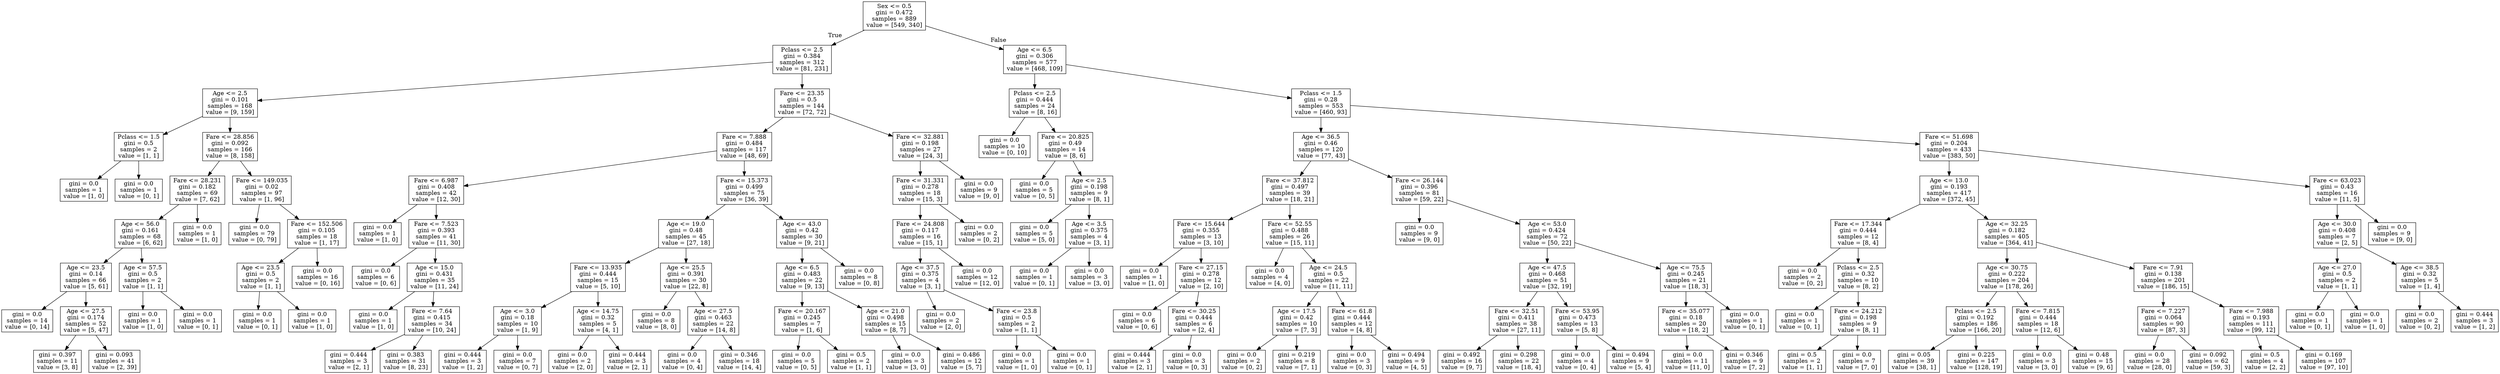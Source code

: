 digraph Tree {
node [shape=box] ;
0 [label="Sex <= 0.5\ngini = 0.472\nsamples = 889\nvalue = [549, 340]"] ;
1 [label="Pclass <= 2.5\ngini = 0.384\nsamples = 312\nvalue = [81, 231]"] ;
0 -> 1 [labeldistance=2.5, labelangle=45, headlabel="True"] ;
2 [label="Age <= 2.5\ngini = 0.101\nsamples = 168\nvalue = [9, 159]"] ;
1 -> 2 ;
3 [label="Pclass <= 1.5\ngini = 0.5\nsamples = 2\nvalue = [1, 1]"] ;
2 -> 3 ;
4 [label="gini = 0.0\nsamples = 1\nvalue = [1, 0]"] ;
3 -> 4 ;
5 [label="gini = 0.0\nsamples = 1\nvalue = [0, 1]"] ;
3 -> 5 ;
6 [label="Fare <= 28.856\ngini = 0.092\nsamples = 166\nvalue = [8, 158]"] ;
2 -> 6 ;
7 [label="Fare <= 28.231\ngini = 0.182\nsamples = 69\nvalue = [7, 62]"] ;
6 -> 7 ;
8 [label="Age <= 56.0\ngini = 0.161\nsamples = 68\nvalue = [6, 62]"] ;
7 -> 8 ;
9 [label="Age <= 23.5\ngini = 0.14\nsamples = 66\nvalue = [5, 61]"] ;
8 -> 9 ;
10 [label="gini = 0.0\nsamples = 14\nvalue = [0, 14]"] ;
9 -> 10 ;
11 [label="Age <= 27.5\ngini = 0.174\nsamples = 52\nvalue = [5, 47]"] ;
9 -> 11 ;
12 [label="gini = 0.397\nsamples = 11\nvalue = [3, 8]"] ;
11 -> 12 ;
13 [label="gini = 0.093\nsamples = 41\nvalue = [2, 39]"] ;
11 -> 13 ;
14 [label="Age <= 57.5\ngini = 0.5\nsamples = 2\nvalue = [1, 1]"] ;
8 -> 14 ;
15 [label="gini = 0.0\nsamples = 1\nvalue = [1, 0]"] ;
14 -> 15 ;
16 [label="gini = 0.0\nsamples = 1\nvalue = [0, 1]"] ;
14 -> 16 ;
17 [label="gini = 0.0\nsamples = 1\nvalue = [1, 0]"] ;
7 -> 17 ;
18 [label="Fare <= 149.035\ngini = 0.02\nsamples = 97\nvalue = [1, 96]"] ;
6 -> 18 ;
19 [label="gini = 0.0\nsamples = 79\nvalue = [0, 79]"] ;
18 -> 19 ;
20 [label="Fare <= 152.506\ngini = 0.105\nsamples = 18\nvalue = [1, 17]"] ;
18 -> 20 ;
21 [label="Age <= 23.5\ngini = 0.5\nsamples = 2\nvalue = [1, 1]"] ;
20 -> 21 ;
22 [label="gini = 0.0\nsamples = 1\nvalue = [0, 1]"] ;
21 -> 22 ;
23 [label="gini = 0.0\nsamples = 1\nvalue = [1, 0]"] ;
21 -> 23 ;
24 [label="gini = 0.0\nsamples = 16\nvalue = [0, 16]"] ;
20 -> 24 ;
25 [label="Fare <= 23.35\ngini = 0.5\nsamples = 144\nvalue = [72, 72]"] ;
1 -> 25 ;
26 [label="Fare <= 7.888\ngini = 0.484\nsamples = 117\nvalue = [48, 69]"] ;
25 -> 26 ;
27 [label="Fare <= 6.987\ngini = 0.408\nsamples = 42\nvalue = [12, 30]"] ;
26 -> 27 ;
28 [label="gini = 0.0\nsamples = 1\nvalue = [1, 0]"] ;
27 -> 28 ;
29 [label="Fare <= 7.523\ngini = 0.393\nsamples = 41\nvalue = [11, 30]"] ;
27 -> 29 ;
30 [label="gini = 0.0\nsamples = 6\nvalue = [0, 6]"] ;
29 -> 30 ;
31 [label="Age <= 15.0\ngini = 0.431\nsamples = 35\nvalue = [11, 24]"] ;
29 -> 31 ;
32 [label="gini = 0.0\nsamples = 1\nvalue = [1, 0]"] ;
31 -> 32 ;
33 [label="Fare <= 7.64\ngini = 0.415\nsamples = 34\nvalue = [10, 24]"] ;
31 -> 33 ;
34 [label="gini = 0.444\nsamples = 3\nvalue = [2, 1]"] ;
33 -> 34 ;
35 [label="gini = 0.383\nsamples = 31\nvalue = [8, 23]"] ;
33 -> 35 ;
36 [label="Fare <= 15.373\ngini = 0.499\nsamples = 75\nvalue = [36, 39]"] ;
26 -> 36 ;
37 [label="Age <= 19.0\ngini = 0.48\nsamples = 45\nvalue = [27, 18]"] ;
36 -> 37 ;
38 [label="Fare <= 13.935\ngini = 0.444\nsamples = 15\nvalue = [5, 10]"] ;
37 -> 38 ;
39 [label="Age <= 3.0\ngini = 0.18\nsamples = 10\nvalue = [1, 9]"] ;
38 -> 39 ;
40 [label="gini = 0.444\nsamples = 3\nvalue = [1, 2]"] ;
39 -> 40 ;
41 [label="gini = 0.0\nsamples = 7\nvalue = [0, 7]"] ;
39 -> 41 ;
42 [label="Age <= 14.75\ngini = 0.32\nsamples = 5\nvalue = [4, 1]"] ;
38 -> 42 ;
43 [label="gini = 0.0\nsamples = 2\nvalue = [2, 0]"] ;
42 -> 43 ;
44 [label="gini = 0.444\nsamples = 3\nvalue = [2, 1]"] ;
42 -> 44 ;
45 [label="Age <= 25.5\ngini = 0.391\nsamples = 30\nvalue = [22, 8]"] ;
37 -> 45 ;
46 [label="gini = 0.0\nsamples = 8\nvalue = [8, 0]"] ;
45 -> 46 ;
47 [label="Age <= 27.5\ngini = 0.463\nsamples = 22\nvalue = [14, 8]"] ;
45 -> 47 ;
48 [label="gini = 0.0\nsamples = 4\nvalue = [0, 4]"] ;
47 -> 48 ;
49 [label="gini = 0.346\nsamples = 18\nvalue = [14, 4]"] ;
47 -> 49 ;
50 [label="Age <= 43.0\ngini = 0.42\nsamples = 30\nvalue = [9, 21]"] ;
36 -> 50 ;
51 [label="Age <= 6.5\ngini = 0.483\nsamples = 22\nvalue = [9, 13]"] ;
50 -> 51 ;
52 [label="Fare <= 20.167\ngini = 0.245\nsamples = 7\nvalue = [1, 6]"] ;
51 -> 52 ;
53 [label="gini = 0.0\nsamples = 5\nvalue = [0, 5]"] ;
52 -> 53 ;
54 [label="gini = 0.5\nsamples = 2\nvalue = [1, 1]"] ;
52 -> 54 ;
55 [label="Age <= 21.0\ngini = 0.498\nsamples = 15\nvalue = [8, 7]"] ;
51 -> 55 ;
56 [label="gini = 0.0\nsamples = 3\nvalue = [3, 0]"] ;
55 -> 56 ;
57 [label="gini = 0.486\nsamples = 12\nvalue = [5, 7]"] ;
55 -> 57 ;
58 [label="gini = 0.0\nsamples = 8\nvalue = [0, 8]"] ;
50 -> 58 ;
59 [label="Fare <= 32.881\ngini = 0.198\nsamples = 27\nvalue = [24, 3]"] ;
25 -> 59 ;
60 [label="Fare <= 31.331\ngini = 0.278\nsamples = 18\nvalue = [15, 3]"] ;
59 -> 60 ;
61 [label="Fare <= 24.808\ngini = 0.117\nsamples = 16\nvalue = [15, 1]"] ;
60 -> 61 ;
62 [label="Age <= 37.5\ngini = 0.375\nsamples = 4\nvalue = [3, 1]"] ;
61 -> 62 ;
63 [label="gini = 0.0\nsamples = 2\nvalue = [2, 0]"] ;
62 -> 63 ;
64 [label="Fare <= 23.8\ngini = 0.5\nsamples = 2\nvalue = [1, 1]"] ;
62 -> 64 ;
65 [label="gini = 0.0\nsamples = 1\nvalue = [1, 0]"] ;
64 -> 65 ;
66 [label="gini = 0.0\nsamples = 1\nvalue = [0, 1]"] ;
64 -> 66 ;
67 [label="gini = 0.0\nsamples = 12\nvalue = [12, 0]"] ;
61 -> 67 ;
68 [label="gini = 0.0\nsamples = 2\nvalue = [0, 2]"] ;
60 -> 68 ;
69 [label="gini = 0.0\nsamples = 9\nvalue = [9, 0]"] ;
59 -> 69 ;
70 [label="Age <= 6.5\ngini = 0.306\nsamples = 577\nvalue = [468, 109]"] ;
0 -> 70 [labeldistance=2.5, labelangle=-45, headlabel="False"] ;
71 [label="Pclass <= 2.5\ngini = 0.444\nsamples = 24\nvalue = [8, 16]"] ;
70 -> 71 ;
72 [label="gini = 0.0\nsamples = 10\nvalue = [0, 10]"] ;
71 -> 72 ;
73 [label="Fare <= 20.825\ngini = 0.49\nsamples = 14\nvalue = [8, 6]"] ;
71 -> 73 ;
74 [label="gini = 0.0\nsamples = 5\nvalue = [0, 5]"] ;
73 -> 74 ;
75 [label="Age <= 2.5\ngini = 0.198\nsamples = 9\nvalue = [8, 1]"] ;
73 -> 75 ;
76 [label="gini = 0.0\nsamples = 5\nvalue = [5, 0]"] ;
75 -> 76 ;
77 [label="Age <= 3.5\ngini = 0.375\nsamples = 4\nvalue = [3, 1]"] ;
75 -> 77 ;
78 [label="gini = 0.0\nsamples = 1\nvalue = [0, 1]"] ;
77 -> 78 ;
79 [label="gini = 0.0\nsamples = 3\nvalue = [3, 0]"] ;
77 -> 79 ;
80 [label="Pclass <= 1.5\ngini = 0.28\nsamples = 553\nvalue = [460, 93]"] ;
70 -> 80 ;
81 [label="Age <= 36.5\ngini = 0.46\nsamples = 120\nvalue = [77, 43]"] ;
80 -> 81 ;
82 [label="Fare <= 37.812\ngini = 0.497\nsamples = 39\nvalue = [18, 21]"] ;
81 -> 82 ;
83 [label="Fare <= 15.644\ngini = 0.355\nsamples = 13\nvalue = [3, 10]"] ;
82 -> 83 ;
84 [label="gini = 0.0\nsamples = 1\nvalue = [1, 0]"] ;
83 -> 84 ;
85 [label="Fare <= 27.15\ngini = 0.278\nsamples = 12\nvalue = [2, 10]"] ;
83 -> 85 ;
86 [label="gini = 0.0\nsamples = 6\nvalue = [0, 6]"] ;
85 -> 86 ;
87 [label="Fare <= 30.25\ngini = 0.444\nsamples = 6\nvalue = [2, 4]"] ;
85 -> 87 ;
88 [label="gini = 0.444\nsamples = 3\nvalue = [2, 1]"] ;
87 -> 88 ;
89 [label="gini = 0.0\nsamples = 3\nvalue = [0, 3]"] ;
87 -> 89 ;
90 [label="Fare <= 52.55\ngini = 0.488\nsamples = 26\nvalue = [15, 11]"] ;
82 -> 90 ;
91 [label="gini = 0.0\nsamples = 4\nvalue = [4, 0]"] ;
90 -> 91 ;
92 [label="Age <= 24.5\ngini = 0.5\nsamples = 22\nvalue = [11, 11]"] ;
90 -> 92 ;
93 [label="Age <= 17.5\ngini = 0.42\nsamples = 10\nvalue = [7, 3]"] ;
92 -> 93 ;
94 [label="gini = 0.0\nsamples = 2\nvalue = [0, 2]"] ;
93 -> 94 ;
95 [label="gini = 0.219\nsamples = 8\nvalue = [7, 1]"] ;
93 -> 95 ;
96 [label="Fare <= 61.8\ngini = 0.444\nsamples = 12\nvalue = [4, 8]"] ;
92 -> 96 ;
97 [label="gini = 0.0\nsamples = 3\nvalue = [0, 3]"] ;
96 -> 97 ;
98 [label="gini = 0.494\nsamples = 9\nvalue = [4, 5]"] ;
96 -> 98 ;
99 [label="Fare <= 26.144\ngini = 0.396\nsamples = 81\nvalue = [59, 22]"] ;
81 -> 99 ;
100 [label="gini = 0.0\nsamples = 9\nvalue = [9, 0]"] ;
99 -> 100 ;
101 [label="Age <= 53.0\ngini = 0.424\nsamples = 72\nvalue = [50, 22]"] ;
99 -> 101 ;
102 [label="Age <= 47.5\ngini = 0.468\nsamples = 51\nvalue = [32, 19]"] ;
101 -> 102 ;
103 [label="Fare <= 32.51\ngini = 0.411\nsamples = 38\nvalue = [27, 11]"] ;
102 -> 103 ;
104 [label="gini = 0.492\nsamples = 16\nvalue = [9, 7]"] ;
103 -> 104 ;
105 [label="gini = 0.298\nsamples = 22\nvalue = [18, 4]"] ;
103 -> 105 ;
106 [label="Fare <= 53.95\ngini = 0.473\nsamples = 13\nvalue = [5, 8]"] ;
102 -> 106 ;
107 [label="gini = 0.0\nsamples = 4\nvalue = [0, 4]"] ;
106 -> 107 ;
108 [label="gini = 0.494\nsamples = 9\nvalue = [5, 4]"] ;
106 -> 108 ;
109 [label="Age <= 75.5\ngini = 0.245\nsamples = 21\nvalue = [18, 3]"] ;
101 -> 109 ;
110 [label="Fare <= 35.077\ngini = 0.18\nsamples = 20\nvalue = [18, 2]"] ;
109 -> 110 ;
111 [label="gini = 0.0\nsamples = 11\nvalue = [11, 0]"] ;
110 -> 111 ;
112 [label="gini = 0.346\nsamples = 9\nvalue = [7, 2]"] ;
110 -> 112 ;
113 [label="gini = 0.0\nsamples = 1\nvalue = [0, 1]"] ;
109 -> 113 ;
114 [label="Fare <= 51.698\ngini = 0.204\nsamples = 433\nvalue = [383, 50]"] ;
80 -> 114 ;
115 [label="Age <= 13.0\ngini = 0.193\nsamples = 417\nvalue = [372, 45]"] ;
114 -> 115 ;
116 [label="Fare <= 17.344\ngini = 0.444\nsamples = 12\nvalue = [8, 4]"] ;
115 -> 116 ;
117 [label="gini = 0.0\nsamples = 2\nvalue = [0, 2]"] ;
116 -> 117 ;
118 [label="Pclass <= 2.5\ngini = 0.32\nsamples = 10\nvalue = [8, 2]"] ;
116 -> 118 ;
119 [label="gini = 0.0\nsamples = 1\nvalue = [0, 1]"] ;
118 -> 119 ;
120 [label="Fare <= 24.212\ngini = 0.198\nsamples = 9\nvalue = [8, 1]"] ;
118 -> 120 ;
121 [label="gini = 0.5\nsamples = 2\nvalue = [1, 1]"] ;
120 -> 121 ;
122 [label="gini = 0.0\nsamples = 7\nvalue = [7, 0]"] ;
120 -> 122 ;
123 [label="Age <= 32.25\ngini = 0.182\nsamples = 405\nvalue = [364, 41]"] ;
115 -> 123 ;
124 [label="Age <= 30.75\ngini = 0.222\nsamples = 204\nvalue = [178, 26]"] ;
123 -> 124 ;
125 [label="Pclass <= 2.5\ngini = 0.192\nsamples = 186\nvalue = [166, 20]"] ;
124 -> 125 ;
126 [label="gini = 0.05\nsamples = 39\nvalue = [38, 1]"] ;
125 -> 126 ;
127 [label="gini = 0.225\nsamples = 147\nvalue = [128, 19]"] ;
125 -> 127 ;
128 [label="Fare <= 7.815\ngini = 0.444\nsamples = 18\nvalue = [12, 6]"] ;
124 -> 128 ;
129 [label="gini = 0.0\nsamples = 3\nvalue = [3, 0]"] ;
128 -> 129 ;
130 [label="gini = 0.48\nsamples = 15\nvalue = [9, 6]"] ;
128 -> 130 ;
131 [label="Fare <= 7.91\ngini = 0.138\nsamples = 201\nvalue = [186, 15]"] ;
123 -> 131 ;
132 [label="Fare <= 7.227\ngini = 0.064\nsamples = 90\nvalue = [87, 3]"] ;
131 -> 132 ;
133 [label="gini = 0.0\nsamples = 28\nvalue = [28, 0]"] ;
132 -> 133 ;
134 [label="gini = 0.092\nsamples = 62\nvalue = [59, 3]"] ;
132 -> 134 ;
135 [label="Fare <= 7.988\ngini = 0.193\nsamples = 111\nvalue = [99, 12]"] ;
131 -> 135 ;
136 [label="gini = 0.5\nsamples = 4\nvalue = [2, 2]"] ;
135 -> 136 ;
137 [label="gini = 0.169\nsamples = 107\nvalue = [97, 10]"] ;
135 -> 137 ;
138 [label="Fare <= 63.023\ngini = 0.43\nsamples = 16\nvalue = [11, 5]"] ;
114 -> 138 ;
139 [label="Age <= 30.0\ngini = 0.408\nsamples = 7\nvalue = [2, 5]"] ;
138 -> 139 ;
140 [label="Age <= 27.0\ngini = 0.5\nsamples = 2\nvalue = [1, 1]"] ;
139 -> 140 ;
141 [label="gini = 0.0\nsamples = 1\nvalue = [0, 1]"] ;
140 -> 141 ;
142 [label="gini = 0.0\nsamples = 1\nvalue = [1, 0]"] ;
140 -> 142 ;
143 [label="Age <= 38.5\ngini = 0.32\nsamples = 5\nvalue = [1, 4]"] ;
139 -> 143 ;
144 [label="gini = 0.0\nsamples = 2\nvalue = [0, 2]"] ;
143 -> 144 ;
145 [label="gini = 0.444\nsamples = 3\nvalue = [1, 2]"] ;
143 -> 145 ;
146 [label="gini = 0.0\nsamples = 9\nvalue = [9, 0]"] ;
138 -> 146 ;
}